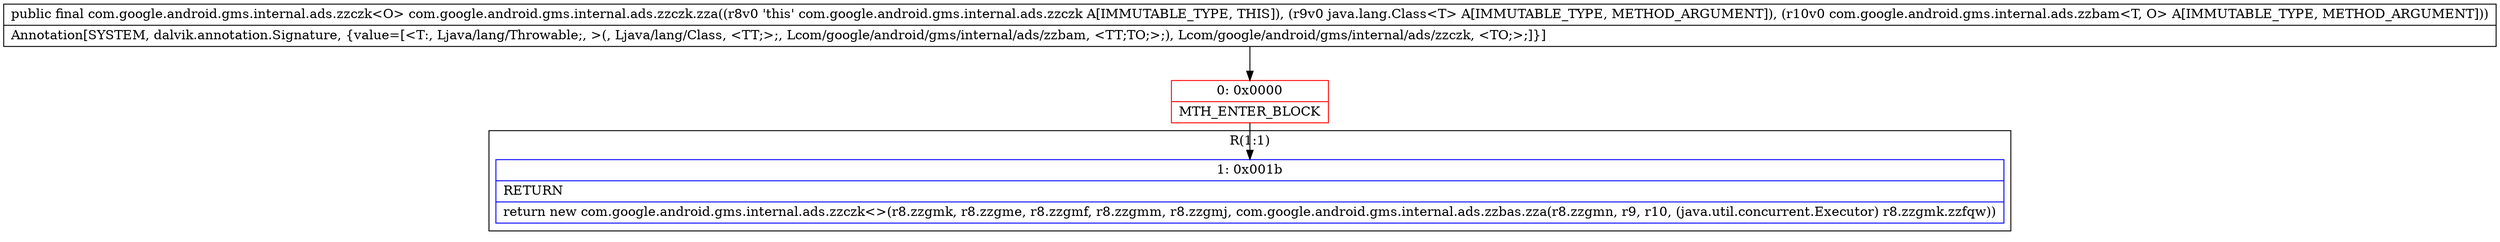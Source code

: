 digraph "CFG forcom.google.android.gms.internal.ads.zzczk.zza(Ljava\/lang\/Class;Lcom\/google\/android\/gms\/internal\/ads\/zzbam;)Lcom\/google\/android\/gms\/internal\/ads\/zzczk;" {
subgraph cluster_Region_730474281 {
label = "R(1:1)";
node [shape=record,color=blue];
Node_1 [shape=record,label="{1\:\ 0x001b|RETURN\l|return new com.google.android.gms.internal.ads.zzczk\<\>(r8.zzgmk, r8.zzgme, r8.zzgmf, r8.zzgmm, r8.zzgmj, com.google.android.gms.internal.ads.zzbas.zza(r8.zzgmn, r9, r10, (java.util.concurrent.Executor) r8.zzgmk.zzfqw))\l}"];
}
Node_0 [shape=record,color=red,label="{0\:\ 0x0000|MTH_ENTER_BLOCK\l}"];
MethodNode[shape=record,label="{public final com.google.android.gms.internal.ads.zzczk\<O\> com.google.android.gms.internal.ads.zzczk.zza((r8v0 'this' com.google.android.gms.internal.ads.zzczk A[IMMUTABLE_TYPE, THIS]), (r9v0 java.lang.Class\<T\> A[IMMUTABLE_TYPE, METHOD_ARGUMENT]), (r10v0 com.google.android.gms.internal.ads.zzbam\<T, O\> A[IMMUTABLE_TYPE, METHOD_ARGUMENT]))  | Annotation[SYSTEM, dalvik.annotation.Signature, \{value=[\<T:, Ljava\/lang\/Throwable;, \>(, Ljava\/lang\/Class, \<TT;\>;, Lcom\/google\/android\/gms\/internal\/ads\/zzbam, \<TT;TO;\>;), Lcom\/google\/android\/gms\/internal\/ads\/zzczk, \<TO;\>;]\}]\l}"];
MethodNode -> Node_0;
Node_0 -> Node_1;
}

